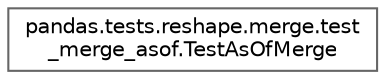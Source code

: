 digraph "Graphical Class Hierarchy"
{
 // LATEX_PDF_SIZE
  bgcolor="transparent";
  edge [fontname=Helvetica,fontsize=10,labelfontname=Helvetica,labelfontsize=10];
  node [fontname=Helvetica,fontsize=10,shape=box,height=0.2,width=0.4];
  rankdir="LR";
  Node0 [id="Node000000",label="pandas.tests.reshape.merge.test\l_merge_asof.TestAsOfMerge",height=0.2,width=0.4,color="grey40", fillcolor="white", style="filled",URL="$df/dd4/classpandas_1_1tests_1_1reshape_1_1merge_1_1test__merge__asof_1_1TestAsOfMerge.html",tooltip=" "];
}
